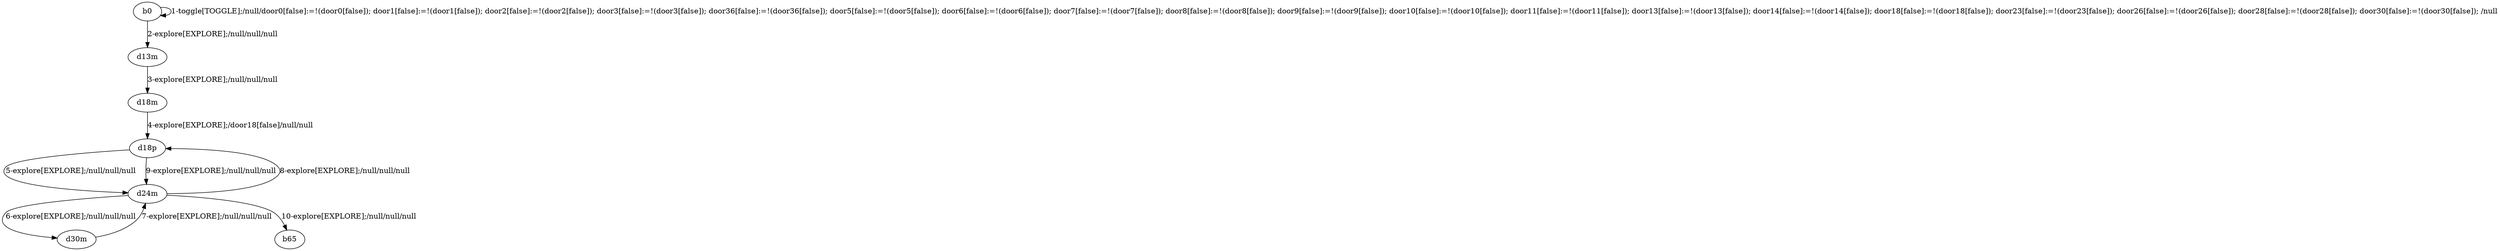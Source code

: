 # Total number of goals covered by this test: 1
# d24m --> b65

digraph g {
"b0" -> "b0" [label = "1-toggle[TOGGLE];/null/door0[false]:=!(door0[false]); door1[false]:=!(door1[false]); door2[false]:=!(door2[false]); door3[false]:=!(door3[false]); door36[false]:=!(door36[false]); door5[false]:=!(door5[false]); door6[false]:=!(door6[false]); door7[false]:=!(door7[false]); door8[false]:=!(door8[false]); door9[false]:=!(door9[false]); door10[false]:=!(door10[false]); door11[false]:=!(door11[false]); door13[false]:=!(door13[false]); door14[false]:=!(door14[false]); door18[false]:=!(door18[false]); door23[false]:=!(door23[false]); door26[false]:=!(door26[false]); door28[false]:=!(door28[false]); door30[false]:=!(door30[false]); /null"];
"b0" -> "d13m" [label = "2-explore[EXPLORE];/null/null/null"];
"d13m" -> "d18m" [label = "3-explore[EXPLORE];/null/null/null"];
"d18m" -> "d18p" [label = "4-explore[EXPLORE];/door18[false]/null/null"];
"d18p" -> "d24m" [label = "5-explore[EXPLORE];/null/null/null"];
"d24m" -> "d30m" [label = "6-explore[EXPLORE];/null/null/null"];
"d30m" -> "d24m" [label = "7-explore[EXPLORE];/null/null/null"];
"d24m" -> "d18p" [label = "8-explore[EXPLORE];/null/null/null"];
"d18p" -> "d24m" [label = "9-explore[EXPLORE];/null/null/null"];
"d24m" -> "b65" [label = "10-explore[EXPLORE];/null/null/null"];
}